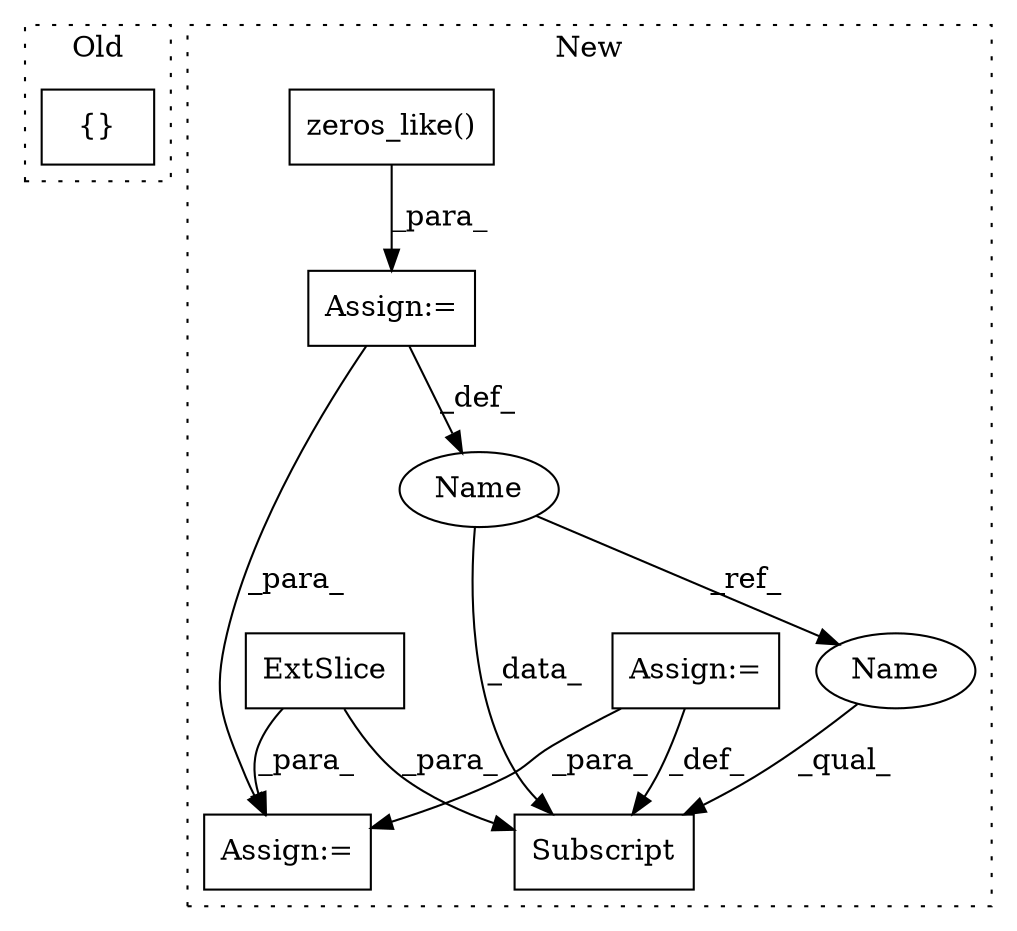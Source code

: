 digraph G {
subgraph cluster0 {
1 [label="{}" a="59" s="1453,1468" l="1,0" shape="box"];
label = "Old";
style="dotted";
}
subgraph cluster1 {
2 [label="zeros_like()" a="75" s="1694,1715" l="17,1" shape="box"];
3 [label="Assign:=" a="68" s="2015" l="3" shape="box"];
4 [label="Assign:=" a="68" s="1691" l="3" shape="box"];
5 [label="Assign:=" a="68" s="1771" l="3" shape="box"];
6 [label="ExtSlice" a="85" s="1737" l="8" shape="box"];
7 [label="Subscript" a="63" s="1737,0" l="34,0" shape="box"];
8 [label="Name" a="87" s="1683" l="8" shape="ellipse"];
9 [label="Name" a="87" s="1737" l="8" shape="ellipse"];
label = "New";
style="dotted";
}
2 -> 4 [label="_para_"];
4 -> 8 [label="_def_"];
4 -> 3 [label="_para_"];
5 -> 7 [label="_def_"];
5 -> 3 [label="_para_"];
6 -> 3 [label="_para_"];
6 -> 7 [label="_para_"];
8 -> 7 [label="_data_"];
8 -> 9 [label="_ref_"];
9 -> 7 [label="_qual_"];
}